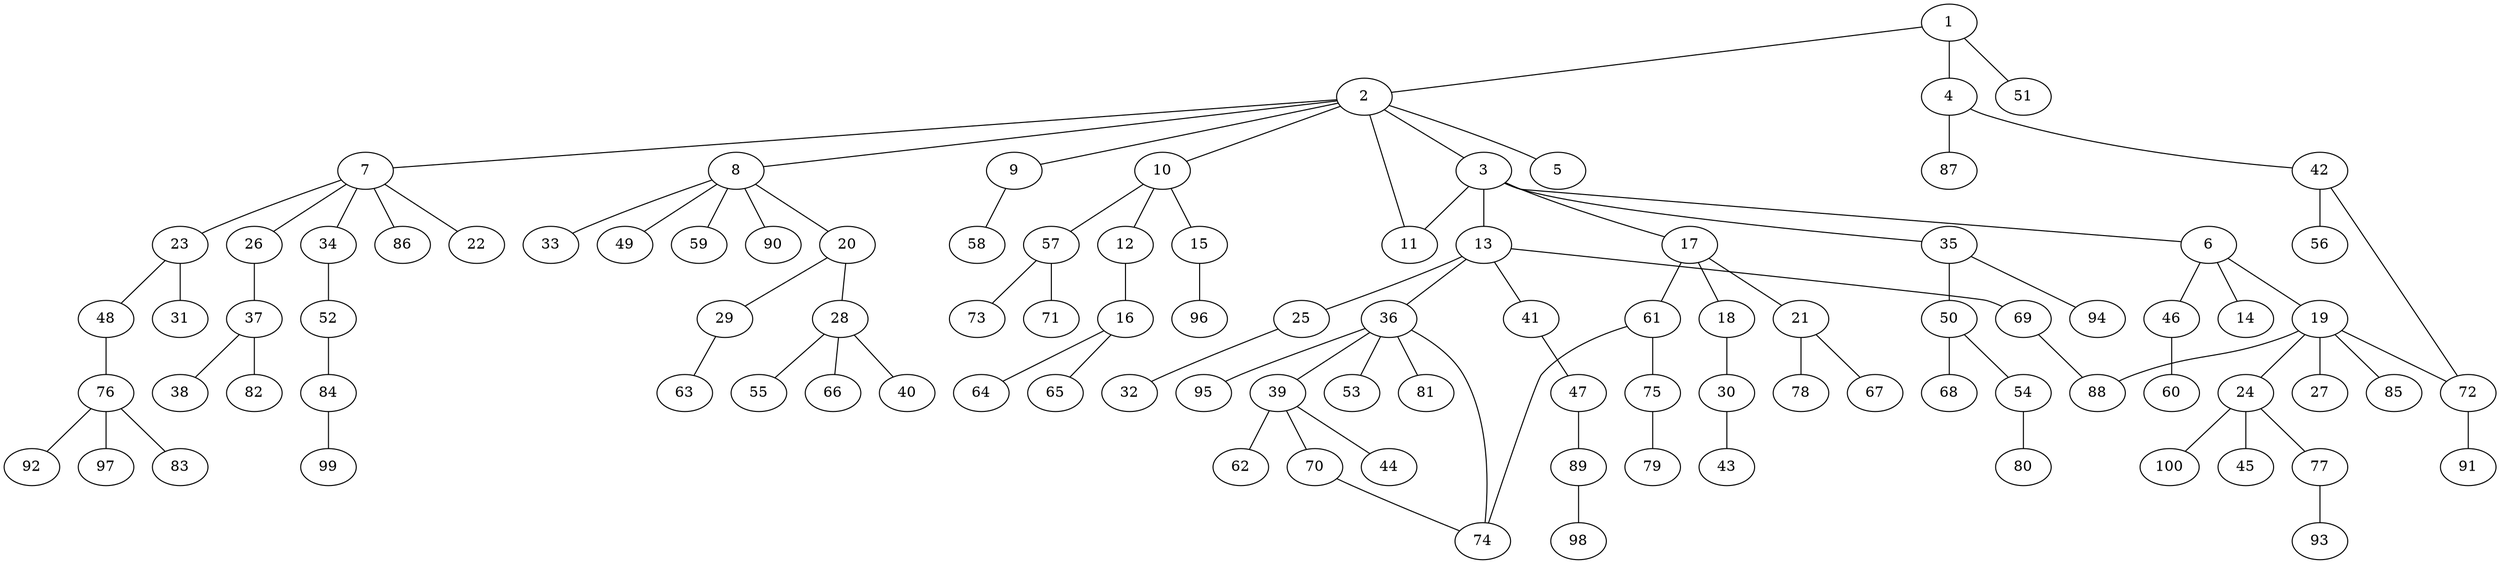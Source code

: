 graph graphname {1--2
1--4
1--51
2--3
2--5
2--7
2--8
2--9
2--10
2--11
3--6
3--11
3--13
3--17
3--35
4--42
4--87
6--14
6--19
6--46
7--22
7--23
7--26
7--34
7--86
8--20
8--33
8--49
8--59
8--90
9--58
10--12
10--15
10--57
12--16
13--25
13--36
13--41
13--69
15--96
16--64
16--65
17--18
17--21
17--61
18--30
19--24
19--27
19--72
19--85
19--88
20--28
20--29
21--67
21--78
23--31
23--48
24--45
24--77
24--100
25--32
26--37
28--40
28--55
28--66
29--63
30--43
34--52
35--50
35--94
36--39
36--53
36--74
36--81
36--95
37--38
37--82
39--44
39--62
39--70
41--47
42--56
42--72
46--60
47--89
48--76
50--54
50--68
52--84
54--80
57--71
57--73
61--74
61--75
69--88
70--74
72--91
75--79
76--83
76--92
76--97
77--93
84--99
89--98
}